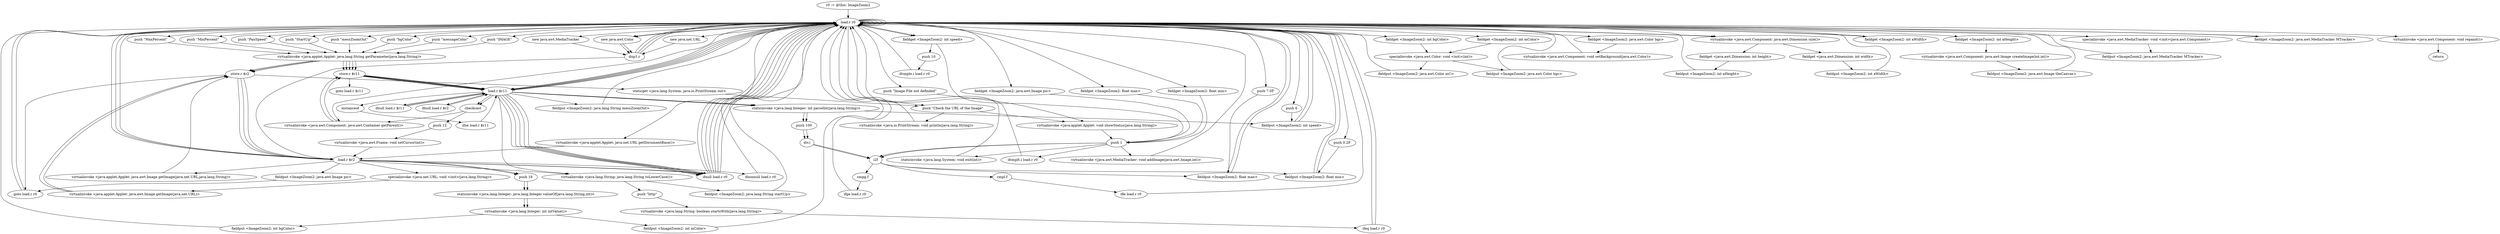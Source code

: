 digraph "" {
    "r0 := @this: ImageZoom2"
    "load.r r0"
    "r0 := @this: ImageZoom2"->"load.r r0";
    "push \"bgColor\""
    "load.r r0"->"push \"bgColor\"";
    "virtualinvoke <java.applet.Applet: java.lang.String getParameter(java.lang.String)>"
    "push \"bgColor\""->"virtualinvoke <java.applet.Applet: java.lang.String getParameter(java.lang.String)>";
    "store.r $r2"
    "virtualinvoke <java.applet.Applet: java.lang.String getParameter(java.lang.String)>"->"store.r $r2";
    "load.r $r2"
    "store.r $r2"->"load.r $r2";
    "ifnull load.r r0"
    "load.r $r2"->"ifnull load.r r0";
    "ifnull load.r r0"->"load.r r0";
    "load.r r0"->"load.r $r2";
    "push 16"
    "load.r $r2"->"push 16";
    "staticinvoke <java.lang.Integer: java.lang.Integer valueOf(java.lang.String,int)>"
    "push 16"->"staticinvoke <java.lang.Integer: java.lang.Integer valueOf(java.lang.String,int)>";
    "virtualinvoke <java.lang.Integer: int intValue()>"
    "staticinvoke <java.lang.Integer: java.lang.Integer valueOf(java.lang.String,int)>"->"virtualinvoke <java.lang.Integer: int intValue()>";
    "fieldput <ImageZoom2: int bgColor>"
    "virtualinvoke <java.lang.Integer: int intValue()>"->"fieldput <ImageZoom2: int bgColor>";
    "fieldput <ImageZoom2: int bgColor>"->"load.r r0";
    "push \"messageColor\""
    "load.r r0"->"push \"messageColor\"";
    "push \"messageColor\""->"virtualinvoke <java.applet.Applet: java.lang.String getParameter(java.lang.String)>";
    "virtualinvoke <java.applet.Applet: java.lang.String getParameter(java.lang.String)>"->"store.r $r2";
    "store.r $r2"->"load.r $r2";
    "load.r $r2"->"ifnull load.r r0";
    "ifnull load.r r0"->"load.r r0";
    "load.r r0"->"load.r $r2";
    "load.r $r2"->"push 16";
    "push 16"->"staticinvoke <java.lang.Integer: java.lang.Integer valueOf(java.lang.String,int)>";
    "staticinvoke <java.lang.Integer: java.lang.Integer valueOf(java.lang.String,int)>"->"virtualinvoke <java.lang.Integer: int intValue()>";
    "fieldput <ImageZoom2: int mColor>"
    "virtualinvoke <java.lang.Integer: int intValue()>"->"fieldput <ImageZoom2: int mColor>";
    "fieldput <ImageZoom2: int mColor>"->"load.r r0";
    "new java.awt.Color"
    "load.r r0"->"new java.awt.Color";
    "dup1.r"
    "new java.awt.Color"->"dup1.r";
    "dup1.r"->"load.r r0";
    "fieldget <ImageZoom2: int mColor>"
    "load.r r0"->"fieldget <ImageZoom2: int mColor>";
    "specialinvoke <java.awt.Color: void <init>(int)>"
    "fieldget <ImageZoom2: int mColor>"->"specialinvoke <java.awt.Color: void <init>(int)>";
    "fieldput <ImageZoom2: java.awt.Color mC>"
    "specialinvoke <java.awt.Color: void <init>(int)>"->"fieldput <ImageZoom2: java.awt.Color mC>";
    "fieldput <ImageZoom2: java.awt.Color mC>"->"load.r r0";
    "load.r r0"->"new java.awt.Color";
    "new java.awt.Color"->"dup1.r";
    "dup1.r"->"load.r r0";
    "fieldget <ImageZoom2: int bgColor>"
    "load.r r0"->"fieldget <ImageZoom2: int bgColor>";
    "fieldget <ImageZoom2: int bgColor>"->"specialinvoke <java.awt.Color: void <init>(int)>";
    "fieldput <ImageZoom2: java.awt.Color bgc>"
    "specialinvoke <java.awt.Color: void <init>(int)>"->"fieldput <ImageZoom2: java.awt.Color bgc>";
    "fieldput <ImageZoom2: java.awt.Color bgc>"->"load.r r0";
    "load.r r0"->"load.r r0";
    "fieldget <ImageZoom2: java.awt.Color bgc>"
    "load.r r0"->"fieldget <ImageZoom2: java.awt.Color bgc>";
    "virtualinvoke <java.awt.Component: void setBackground(java.awt.Color)>"
    "fieldget <ImageZoom2: java.awt.Color bgc>"->"virtualinvoke <java.awt.Component: void setBackground(java.awt.Color)>";
    "virtualinvoke <java.awt.Component: void setBackground(java.awt.Color)>"->"load.r r0";
    "load.r r0"->"load.r r0";
    "virtualinvoke <java.awt.Component: java.awt.Dimension size()>"
    "load.r r0"->"virtualinvoke <java.awt.Component: java.awt.Dimension size()>";
    "fieldget <java.awt.Dimension: int width>"
    "virtualinvoke <java.awt.Component: java.awt.Dimension size()>"->"fieldget <java.awt.Dimension: int width>";
    "fieldput <ImageZoom2: int aWidth>"
    "fieldget <java.awt.Dimension: int width>"->"fieldput <ImageZoom2: int aWidth>";
    "fieldput <ImageZoom2: int aWidth>"->"load.r r0";
    "load.r r0"->"load.r r0";
    "load.r r0"->"virtualinvoke <java.awt.Component: java.awt.Dimension size()>";
    "fieldget <java.awt.Dimension: int height>"
    "virtualinvoke <java.awt.Component: java.awt.Dimension size()>"->"fieldget <java.awt.Dimension: int height>";
    "fieldput <ImageZoom2: int aHeight>"
    "fieldget <java.awt.Dimension: int height>"->"fieldput <ImageZoom2: int aHeight>";
    "fieldput <ImageZoom2: int aHeight>"->"load.r r0";
    "load.r r0"->"load.r r0";
    "load.r r0"->"load.r r0";
    "fieldget <ImageZoom2: int aWidth>"
    "load.r r0"->"fieldget <ImageZoom2: int aWidth>";
    "fieldget <ImageZoom2: int aWidth>"->"load.r r0";
    "fieldget <ImageZoom2: int aHeight>"
    "load.r r0"->"fieldget <ImageZoom2: int aHeight>";
    "virtualinvoke <java.awt.Component: java.awt.Image createImage(int,int)>"
    "fieldget <ImageZoom2: int aHeight>"->"virtualinvoke <java.awt.Component: java.awt.Image createImage(int,int)>";
    "fieldput <ImageZoom2: java.awt.Image theCanvas>"
    "virtualinvoke <java.awt.Component: java.awt.Image createImage(int,int)>"->"fieldput <ImageZoom2: java.awt.Image theCanvas>";
    "fieldput <ImageZoom2: java.awt.Image theCanvas>"->"load.r r0";
    "push \"IMAGE\""
    "load.r r0"->"push \"IMAGE\"";
    "push \"IMAGE\""->"virtualinvoke <java.applet.Applet: java.lang.String getParameter(java.lang.String)>";
    "virtualinvoke <java.applet.Applet: java.lang.String getParameter(java.lang.String)>"->"store.r $r2";
    "store.r $r2"->"load.r $r2";
    "ifnonnull load.r r0"
    "load.r $r2"->"ifnonnull load.r r0";
    "ifnonnull load.r r0"->"load.r r0";
    "push \"Image File not definded\""
    "load.r r0"->"push \"Image File not definded\"";
    "virtualinvoke <java.applet.Applet: void showStatus(java.lang.String)>"
    "push \"Image File not definded\""->"virtualinvoke <java.applet.Applet: void showStatus(java.lang.String)>";
    "push 1"
    "virtualinvoke <java.applet.Applet: void showStatus(java.lang.String)>"->"push 1";
    "staticinvoke <java.lang.System: void exit(int)>"
    "push 1"->"staticinvoke <java.lang.System: void exit(int)>";
    "staticinvoke <java.lang.System: void exit(int)>"->"load.r r0";
    "push \"MaxPercent\""
    "load.r r0"->"push \"MaxPercent\"";
    "push \"MaxPercent\""->"virtualinvoke <java.applet.Applet: java.lang.String getParameter(java.lang.String)>";
    "store.r $r11"
    "virtualinvoke <java.applet.Applet: java.lang.String getParameter(java.lang.String)>"->"store.r $r11";
    "load.r $r11"
    "store.r $r11"->"load.r $r11";
    "load.r $r11"->"ifnull load.r r0";
    "ifnull load.r r0"->"load.r r0";
    "load.r r0"->"load.r $r11";
    "staticinvoke <java.lang.Integer: int parseInt(java.lang.String)>"
    "load.r $r11"->"staticinvoke <java.lang.Integer: int parseInt(java.lang.String)>";
    "push 100"
    "staticinvoke <java.lang.Integer: int parseInt(java.lang.String)>"->"push 100";
    "div.i"
    "push 100"->"div.i";
    "i2f"
    "div.i"->"i2f";
    "fieldput <ImageZoom2: float max>"
    "i2f"->"fieldput <ImageZoom2: float max>";
    "fieldput <ImageZoom2: float max>"->"load.r r0";
    "fieldget <ImageZoom2: float max>"
    "load.r r0"->"fieldget <ImageZoom2: float max>";
    "fieldget <ImageZoom2: float max>"->"push 1";
    "push 1"->"i2f";
    "cmpg.f"
    "i2f"->"cmpg.f";
    "ifge load.r r0"
    "cmpg.f"->"ifge load.r r0";
    "ifge load.r r0"->"load.r r0";
    "push 7.0F"
    "load.r r0"->"push 7.0F";
    "push 7.0F"->"fieldput <ImageZoom2: float max>";
    "fieldput <ImageZoom2: float max>"->"load.r r0";
    "push \"MinPercent\""
    "load.r r0"->"push \"MinPercent\"";
    "push \"MinPercent\""->"virtualinvoke <java.applet.Applet: java.lang.String getParameter(java.lang.String)>";
    "virtualinvoke <java.applet.Applet: java.lang.String getParameter(java.lang.String)>"->"store.r $r11";
    "store.r $r11"->"load.r $r11";
    "load.r $r11"->"ifnull load.r r0";
    "ifnull load.r r0"->"load.r r0";
    "load.r r0"->"load.r $r11";
    "load.r $r11"->"staticinvoke <java.lang.Integer: int parseInt(java.lang.String)>";
    "staticinvoke <java.lang.Integer: int parseInt(java.lang.String)>"->"push 100";
    "push 100"->"div.i";
    "div.i"->"i2f";
    "fieldput <ImageZoom2: float min>"
    "i2f"->"fieldput <ImageZoom2: float min>";
    "fieldput <ImageZoom2: float min>"->"load.r r0";
    "fieldget <ImageZoom2: float min>"
    "load.r r0"->"fieldget <ImageZoom2: float min>";
    "fieldget <ImageZoom2: float min>"->"push 1";
    "push 1"->"i2f";
    "cmpl.f"
    "i2f"->"cmpl.f";
    "ifle load.r r0"
    "cmpl.f"->"ifle load.r r0";
    "ifle load.r r0"->"load.r r0";
    "push 0.2F"
    "load.r r0"->"push 0.2F";
    "push 0.2F"->"fieldput <ImageZoom2: float min>";
    "fieldput <ImageZoom2: float min>"->"load.r r0";
    "push \"PanSpeed\""
    "load.r r0"->"push \"PanSpeed\"";
    "push \"PanSpeed\""->"virtualinvoke <java.applet.Applet: java.lang.String getParameter(java.lang.String)>";
    "virtualinvoke <java.applet.Applet: java.lang.String getParameter(java.lang.String)>"->"store.r $r11";
    "store.r $r11"->"load.r $r11";
    "load.r $r11"->"ifnull load.r r0";
    "ifnull load.r r0"->"load.r r0";
    "load.r r0"->"load.r $r11";
    "load.r $r11"->"staticinvoke <java.lang.Integer: int parseInt(java.lang.String)>";
    "fieldput <ImageZoom2: int speed>"
    "staticinvoke <java.lang.Integer: int parseInt(java.lang.String)>"->"fieldput <ImageZoom2: int speed>";
    "fieldput <ImageZoom2: int speed>"->"load.r r0";
    "fieldget <ImageZoom2: int speed>"
    "load.r r0"->"fieldget <ImageZoom2: int speed>";
    "fieldget <ImageZoom2: int speed>"->"push 1";
    "ifcmplt.i load.r r0"
    "push 1"->"ifcmplt.i load.r r0";
    "ifcmplt.i load.r r0"->"load.r r0";
    "load.r r0"->"fieldget <ImageZoom2: int speed>";
    "push 10"
    "fieldget <ImageZoom2: int speed>"->"push 10";
    "ifcmple.i load.r r0"
    "push 10"->"ifcmple.i load.r r0";
    "ifcmple.i load.r r0"->"load.r r0";
    "push 6"
    "load.r r0"->"push 6";
    "push 6"->"fieldput <ImageZoom2: int speed>";
    "fieldput <ImageZoom2: int speed>"->"load.r r0";
    "push \"StartUp\""
    "load.r r0"->"push \"StartUp\"";
    "push \"StartUp\""->"virtualinvoke <java.applet.Applet: java.lang.String getParameter(java.lang.String)>";
    "virtualinvoke <java.applet.Applet: java.lang.String getParameter(java.lang.String)>"->"store.r $r11";
    "store.r $r11"->"load.r $r11";
    "load.r $r11"->"ifnull load.r r0";
    "ifnull load.r r0"->"load.r r0";
    "load.r r0"->"load.r $r11";
    "virtualinvoke <java.lang.String: java.lang.String toLowerCase()>"
    "load.r $r11"->"virtualinvoke <java.lang.String: java.lang.String toLowerCase()>";
    "fieldput <ImageZoom2: java.lang.String startUp>"
    "virtualinvoke <java.lang.String: java.lang.String toLowerCase()>"->"fieldput <ImageZoom2: java.lang.String startUp>";
    "fieldput <ImageZoom2: java.lang.String startUp>"->"load.r r0";
    "push \"messZoomOut\""
    "load.r r0"->"push \"messZoomOut\"";
    "push \"messZoomOut\""->"virtualinvoke <java.applet.Applet: java.lang.String getParameter(java.lang.String)>";
    "virtualinvoke <java.applet.Applet: java.lang.String getParameter(java.lang.String)>"->"store.r $r11";
    "store.r $r11"->"load.r $r11";
    "load.r $r11"->"ifnull load.r r0";
    "ifnull load.r r0"->"load.r r0";
    "load.r r0"->"load.r $r11";
    "fieldput <ImageZoom2: java.lang.String messZoomOut>"
    "load.r $r11"->"fieldput <ImageZoom2: java.lang.String messZoomOut>";
    "fieldput <ImageZoom2: java.lang.String messZoomOut>"->"load.r r0";
    "virtualinvoke <java.awt.Component: java.awt.Container getParent()>"
    "load.r r0"->"virtualinvoke <java.awt.Component: java.awt.Container getParent()>";
    "virtualinvoke <java.awt.Component: java.awt.Container getParent()>"->"store.r $r11";
    "store.r $r11"->"load.r $r11";
    "instanceof"
    "load.r $r11"->"instanceof";
    "ifne load.r $r11"
    "instanceof"->"ifne load.r $r11";
    "ifne load.r $r11"->"load.r $r11";
    "ifnull load.r $r11"
    "load.r $r11"->"ifnull load.r $r11";
    "ifnull load.r $r11"->"load.r $r11";
    "checkcast"
    "load.r $r11"->"checkcast";
    "checkcast"->"virtualinvoke <java.awt.Component: java.awt.Container getParent()>";
    "virtualinvoke <java.awt.Component: java.awt.Container getParent()>"->"store.r $r11";
    "goto load.r $r11"
    "store.r $r11"->"goto load.r $r11";
    "ifnull load.r $r11"->"load.r $r11";
    "ifnull load.r $r2"
    "load.r $r11"->"ifnull load.r $r2";
    "ifnull load.r $r2"->"load.r $r11";
    "load.r $r11"->"checkcast";
    "push 12"
    "checkcast"->"push 12";
    "virtualinvoke <java.awt.Frame: void setCursor(int)>"
    "push 12"->"virtualinvoke <java.awt.Frame: void setCursor(int)>";
    "virtualinvoke <java.awt.Frame: void setCursor(int)>"->"load.r $r2";
    "load.r $r2"->"virtualinvoke <java.lang.String: java.lang.String toLowerCase()>";
    "push \"http\""
    "virtualinvoke <java.lang.String: java.lang.String toLowerCase()>"->"push \"http\"";
    "virtualinvoke <java.lang.String: boolean startsWith(java.lang.String)>"
    "push \"http\""->"virtualinvoke <java.lang.String: boolean startsWith(java.lang.String)>";
    "ifeq load.r r0"
    "virtualinvoke <java.lang.String: boolean startsWith(java.lang.String)>"->"ifeq load.r r0";
    "ifeq load.r r0"->"load.r r0";
    "new java.net.URL"
    "load.r r0"->"new java.net.URL";
    "new java.net.URL"->"dup1.r";
    "dup1.r"->"load.r $r2";
    "specialinvoke <java.net.URL: void <init>(java.lang.String)>"
    "load.r $r2"->"specialinvoke <java.net.URL: void <init>(java.lang.String)>";
    "virtualinvoke <java.applet.Applet: java.awt.Image getImage(java.net.URL)>"
    "specialinvoke <java.net.URL: void <init>(java.lang.String)>"->"virtualinvoke <java.applet.Applet: java.awt.Image getImage(java.net.URL)>";
    "virtualinvoke <java.applet.Applet: java.awt.Image getImage(java.net.URL)>"->"store.r $r2";
    "goto load.r r0"
    "store.r $r2"->"goto load.r r0";
    "goto load.r r0"->"load.r r0";
    "load.r r0"->"load.r $r2";
    "fieldput <ImageZoom2: java.awt.Image pic>"
    "load.r $r2"->"fieldput <ImageZoom2: java.awt.Image pic>";
    "fieldput <ImageZoom2: java.awt.Image pic>"->"goto load.r r0";
    "goto load.r r0"->"load.r r0";
    "new java.awt.MediaTracker"
    "load.r r0"->"new java.awt.MediaTracker";
    "new java.awt.MediaTracker"->"dup1.r";
    "dup1.r"->"load.r r0";
    "specialinvoke <java.awt.MediaTracker: void <init>(java.awt.Component)>"
    "load.r r0"->"specialinvoke <java.awt.MediaTracker: void <init>(java.awt.Component)>";
    "fieldput <ImageZoom2: java.awt.MediaTracker MTracker>"
    "specialinvoke <java.awt.MediaTracker: void <init>(java.awt.Component)>"->"fieldput <ImageZoom2: java.awt.MediaTracker MTracker>";
    "fieldput <ImageZoom2: java.awt.MediaTracker MTracker>"->"load.r r0";
    "fieldget <ImageZoom2: java.awt.MediaTracker MTracker>"
    "load.r r0"->"fieldget <ImageZoom2: java.awt.MediaTracker MTracker>";
    "fieldget <ImageZoom2: java.awt.MediaTracker MTracker>"->"load.r r0";
    "fieldget <ImageZoom2: java.awt.Image pic>"
    "load.r r0"->"fieldget <ImageZoom2: java.awt.Image pic>";
    "fieldget <ImageZoom2: java.awt.Image pic>"->"push 1";
    "virtualinvoke <java.awt.MediaTracker: void addImage(java.awt.Image,int)>"
    "push 1"->"virtualinvoke <java.awt.MediaTracker: void addImage(java.awt.Image,int)>";
    "virtualinvoke <java.awt.MediaTracker: void addImage(java.awt.Image,int)>"->"load.r r0";
    "virtualinvoke <java.awt.Component: void repaint()>"
    "load.r r0"->"virtualinvoke <java.awt.Component: void repaint()>";
    "return"
    "virtualinvoke <java.awt.Component: void repaint()>"->"return";
    "virtualinvoke <java.applet.Applet: java.awt.Image getImage(java.net.URL)>"->"store.r $r2";
    "staticget <java.lang.System: java.io.PrintStream out>"
    "store.r $r2"->"staticget <java.lang.System: java.io.PrintStream out>";
    "push \"Check the URL of the Image\""
    "staticget <java.lang.System: java.io.PrintStream out>"->"push \"Check the URL of the Image\"";
    "virtualinvoke <java.io.PrintStream: void println(java.lang.String)>"
    "push \"Check the URL of the Image\""->"virtualinvoke <java.io.PrintStream: void println(java.lang.String)>";
    "virtualinvoke <java.io.PrintStream: void println(java.lang.String)>"->"load.r r0";
    "load.r r0"->"push \"Check the URL of the Image\"";
    "push \"Check the URL of the Image\""->"virtualinvoke <java.applet.Applet: void showStatus(java.lang.String)>";
    "ifeq load.r r0"->"load.r r0";
    "load.r r0"->"load.r r0";
    "virtualinvoke <java.applet.Applet: java.net.URL getDocumentBase()>"
    "load.r r0"->"virtualinvoke <java.applet.Applet: java.net.URL getDocumentBase()>";
    "virtualinvoke <java.applet.Applet: java.net.URL getDocumentBase()>"->"load.r $r2";
    "virtualinvoke <java.applet.Applet: java.awt.Image getImage(java.net.URL,java.lang.String)>"
    "load.r $r2"->"virtualinvoke <java.applet.Applet: java.awt.Image getImage(java.net.URL,java.lang.String)>";
    "virtualinvoke <java.applet.Applet: java.awt.Image getImage(java.net.URL,java.lang.String)>"->"store.r $r2";
}

